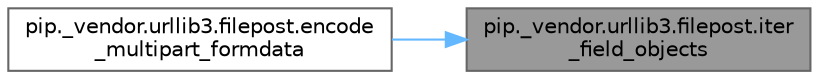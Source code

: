 digraph "pip._vendor.urllib3.filepost.iter_field_objects"
{
 // LATEX_PDF_SIZE
  bgcolor="transparent";
  edge [fontname=Helvetica,fontsize=10,labelfontname=Helvetica,labelfontsize=10];
  node [fontname=Helvetica,fontsize=10,shape=box,height=0.2,width=0.4];
  rankdir="RL";
  Node1 [id="Node000001",label="pip._vendor.urllib3.filepost.iter\l_field_objects",height=0.2,width=0.4,color="gray40", fillcolor="grey60", style="filled", fontcolor="black",tooltip=" "];
  Node1 -> Node2 [id="edge1_Node000001_Node000002",dir="back",color="steelblue1",style="solid",tooltip=" "];
  Node2 [id="Node000002",label="pip._vendor.urllib3.filepost.encode\l_multipart_formdata",height=0.2,width=0.4,color="grey40", fillcolor="white", style="filled",URL="$namespacepip_1_1__vendor_1_1urllib3_1_1filepost.html#a9339f7797c46299b0970603bc8f61a4b",tooltip=" "];
}

